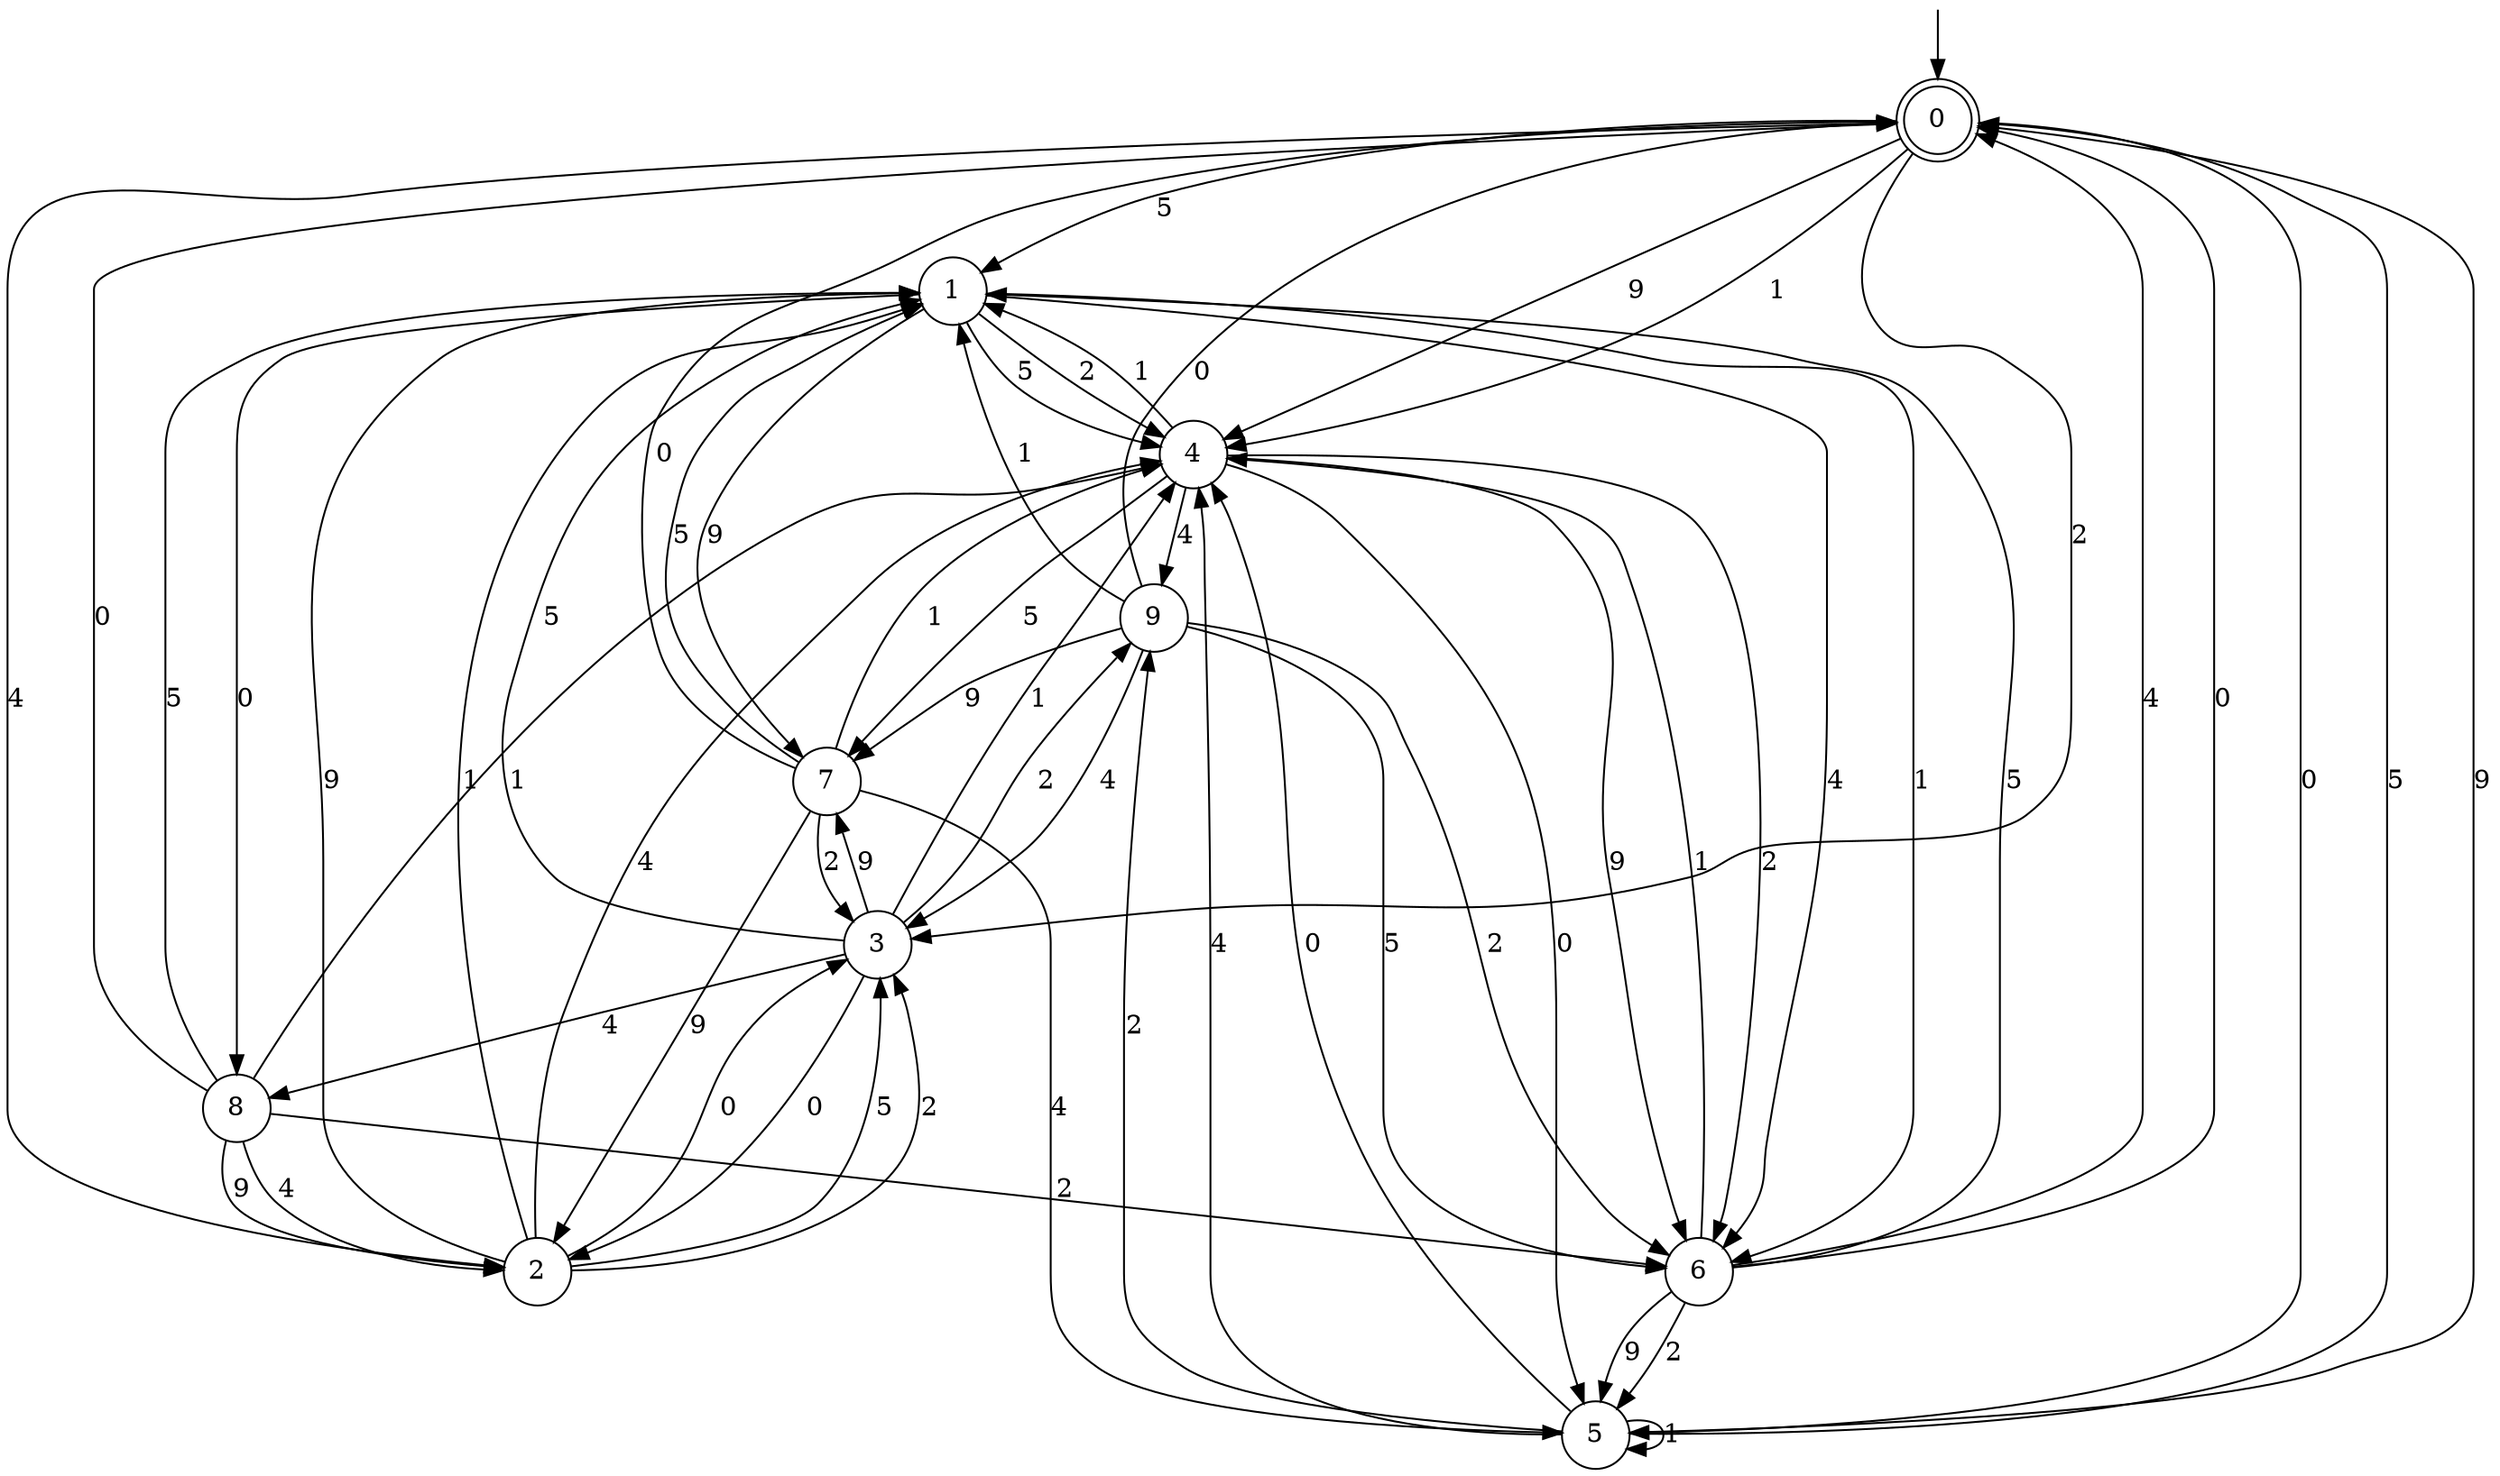 digraph g {

	s0 [shape="doublecircle" label="0"];
	s1 [shape="circle" label="1"];
	s2 [shape="circle" label="2"];
	s3 [shape="circle" label="3"];
	s4 [shape="circle" label="4"];
	s5 [shape="circle" label="5"];
	s6 [shape="circle" label="6"];
	s7 [shape="circle" label="7"];
	s8 [shape="circle" label="8"];
	s9 [shape="circle" label="9"];
	s0 -> s1 [label="5"];
	s0 -> s2 [label="4"];
	s0 -> s3 [label="2"];
	s0 -> s4 [label="9"];
	s0 -> s4 [label="1"];
	s0 -> s5 [label="0"];
	s1 -> s4 [label="5"];
	s1 -> s6 [label="4"];
	s1 -> s4 [label="2"];
	s1 -> s7 [label="9"];
	s1 -> s6 [label="1"];
	s1 -> s8 [label="0"];
	s2 -> s3 [label="5"];
	s2 -> s4 [label="4"];
	s2 -> s3 [label="2"];
	s2 -> s1 [label="9"];
	s2 -> s1 [label="1"];
	s2 -> s3 [label="0"];
	s3 -> s1 [label="5"];
	s3 -> s8 [label="4"];
	s3 -> s9 [label="2"];
	s3 -> s7 [label="9"];
	s3 -> s4 [label="1"];
	s3 -> s2 [label="0"];
	s4 -> s7 [label="5"];
	s4 -> s9 [label="4"];
	s4 -> s6 [label="2"];
	s4 -> s6 [label="9"];
	s4 -> s1 [label="1"];
	s4 -> s5 [label="0"];
	s5 -> s0 [label="5"];
	s5 -> s4 [label="4"];
	s5 -> s9 [label="2"];
	s5 -> s0 [label="9"];
	s5 -> s5 [label="1"];
	s5 -> s4 [label="0"];
	s6 -> s1 [label="5"];
	s6 -> s0 [label="4"];
	s6 -> s5 [label="2"];
	s6 -> s5 [label="9"];
	s6 -> s4 [label="1"];
	s6 -> s0 [label="0"];
	s7 -> s1 [label="5"];
	s7 -> s5 [label="4"];
	s7 -> s3 [label="2"];
	s7 -> s2 [label="9"];
	s7 -> s4 [label="1"];
	s7 -> s0 [label="0"];
	s8 -> s1 [label="5"];
	s8 -> s2 [label="4"];
	s8 -> s6 [label="2"];
	s8 -> s2 [label="9"];
	s8 -> s4 [label="1"];
	s8 -> s0 [label="0"];
	s9 -> s6 [label="5"];
	s9 -> s3 [label="4"];
	s9 -> s6 [label="2"];
	s9 -> s7 [label="9"];
	s9 -> s1 [label="1"];
	s9 -> s0 [label="0"];

__start0 [label="" shape="none" width="0" height="0"];
__start0 -> s0;

}
